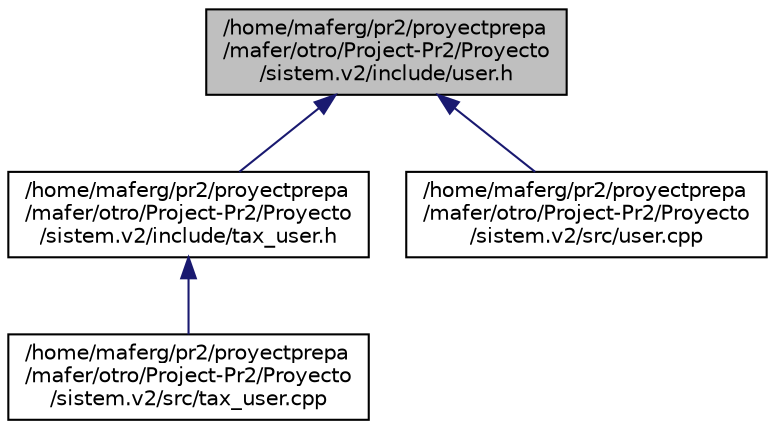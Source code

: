 digraph "/home/maferg/pr2/proyectprepa/mafer/otro/Project-Pr2/Proyecto/sistem.v2/include/user.h"
{
  edge [fontname="Helvetica",fontsize="10",labelfontname="Helvetica",labelfontsize="10"];
  node [fontname="Helvetica",fontsize="10",shape=record];
  Node1 [label="/home/maferg/pr2/proyectprepa\l/mafer/otro/Project-Pr2/Proyecto\l/sistem.v2/include/user.h",height=0.2,width=0.4,color="black", fillcolor="grey75", style="filled", fontcolor="black"];
  Node1 -> Node2 [dir="back",color="midnightblue",fontsize="10",style="solid",fontname="Helvetica"];
  Node2 [label="/home/maferg/pr2/proyectprepa\l/mafer/otro/Project-Pr2/Proyecto\l/sistem.v2/include/tax_user.h",height=0.2,width=0.4,color="black", fillcolor="white", style="filled",URL="$tax__user_8h.html"];
  Node2 -> Node3 [dir="back",color="midnightblue",fontsize="10",style="solid",fontname="Helvetica"];
  Node3 [label="/home/maferg/pr2/proyectprepa\l/mafer/otro/Project-Pr2/Proyecto\l/sistem.v2/src/tax_user.cpp",height=0.2,width=0.4,color="black", fillcolor="white", style="filled",URL="$tax__user_8cpp.html",tooltip="Ctax_user definitions. "];
  Node1 -> Node4 [dir="back",color="midnightblue",fontsize="10",style="solid",fontname="Helvetica"];
  Node4 [label="/home/maferg/pr2/proyectprepa\l/mafer/otro/Project-Pr2/Proyecto\l/sistem.v2/src/user.cpp",height=0.2,width=0.4,color="black", fillcolor="white", style="filled",URL="$user_8cpp.html",tooltip="Cuser definitions. "];
}
